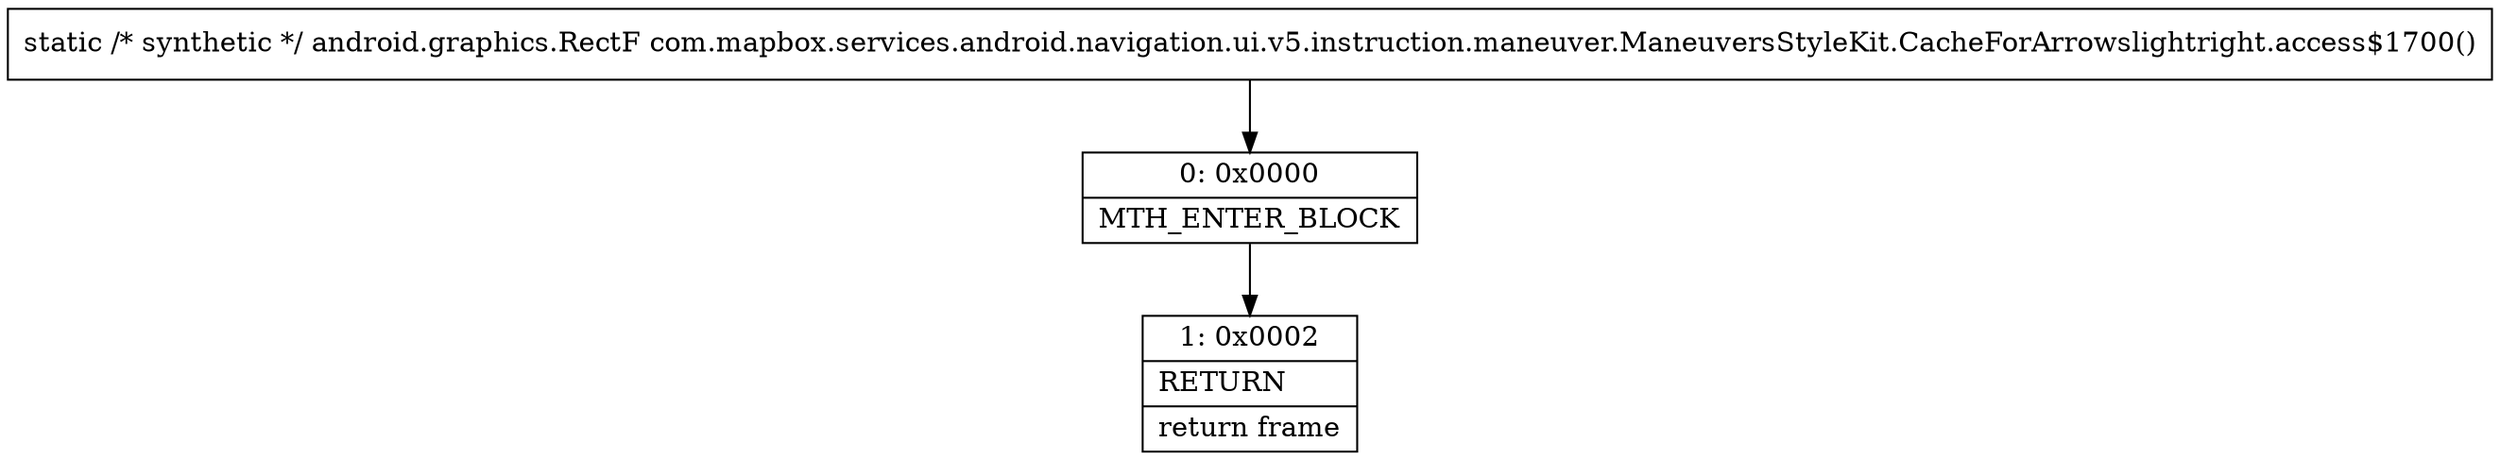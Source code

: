 digraph "CFG forcom.mapbox.services.android.navigation.ui.v5.instruction.maneuver.ManeuversStyleKit.CacheForArrowslightright.access$1700()Landroid\/graphics\/RectF;" {
Node_0 [shape=record,label="{0\:\ 0x0000|MTH_ENTER_BLOCK\l}"];
Node_1 [shape=record,label="{1\:\ 0x0002|RETURN\l|return frame\l}"];
MethodNode[shape=record,label="{static \/* synthetic *\/ android.graphics.RectF com.mapbox.services.android.navigation.ui.v5.instruction.maneuver.ManeuversStyleKit.CacheForArrowslightright.access$1700() }"];
MethodNode -> Node_0;
Node_0 -> Node_1;
}

